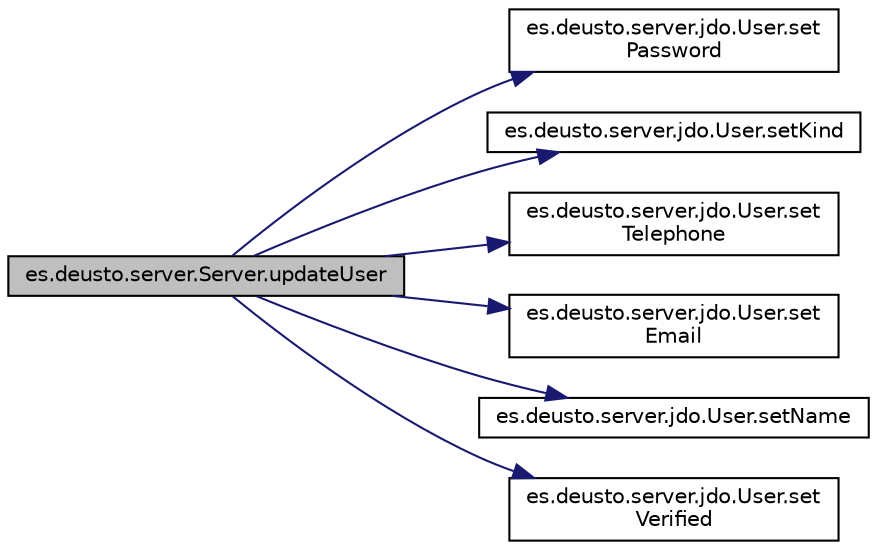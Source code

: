 digraph "es.deusto.server.Server.updateUser"
{
 // LATEX_PDF_SIZE
  edge [fontname="Helvetica",fontsize="10",labelfontname="Helvetica",labelfontsize="10"];
  node [fontname="Helvetica",fontsize="10",shape=record];
  rankdir="LR";
  Node60 [label="es.deusto.server.Server.updateUser",height=0.2,width=0.4,color="black", fillcolor="grey75", style="filled", fontcolor="black",tooltip=" "];
  Node60 -> Node61 [color="midnightblue",fontsize="10",style="solid",fontname="Helvetica"];
  Node61 [label="es.deusto.server.jdo.User.set\lPassword",height=0.2,width=0.4,color="black", fillcolor="white", style="filled",URL="$classes_1_1deusto_1_1server_1_1jdo_1_1_user.html#a2e052b5a7cab949f61580edf44bbd233",tooltip=" "];
  Node60 -> Node62 [color="midnightblue",fontsize="10",style="solid",fontname="Helvetica"];
  Node62 [label="es.deusto.server.jdo.User.setKind",height=0.2,width=0.4,color="black", fillcolor="white", style="filled",URL="$classes_1_1deusto_1_1server_1_1jdo_1_1_user.html#a51f43dafe91750e8d465812be3bc55ea",tooltip=" "];
  Node60 -> Node63 [color="midnightblue",fontsize="10",style="solid",fontname="Helvetica"];
  Node63 [label="es.deusto.server.jdo.User.set\lTelephone",height=0.2,width=0.4,color="black", fillcolor="white", style="filled",URL="$classes_1_1deusto_1_1server_1_1jdo_1_1_user.html#abbe2100e45562377af86700795a96b78",tooltip=" "];
  Node60 -> Node64 [color="midnightblue",fontsize="10",style="solid",fontname="Helvetica"];
  Node64 [label="es.deusto.server.jdo.User.set\lEmail",height=0.2,width=0.4,color="black", fillcolor="white", style="filled",URL="$classes_1_1deusto_1_1server_1_1jdo_1_1_user.html#affc32b9cc71d8e45cb695339b34a2abd",tooltip=" "];
  Node60 -> Node65 [color="midnightblue",fontsize="10",style="solid",fontname="Helvetica"];
  Node65 [label="es.deusto.server.jdo.User.setName",height=0.2,width=0.4,color="black", fillcolor="white", style="filled",URL="$classes_1_1deusto_1_1server_1_1jdo_1_1_user.html#a1684a5a2d021ec4c3137a46a4e76d0c7",tooltip=" "];
  Node60 -> Node66 [color="midnightblue",fontsize="10",style="solid",fontname="Helvetica"];
  Node66 [label="es.deusto.server.jdo.User.set\lVerified",height=0.2,width=0.4,color="black", fillcolor="white", style="filled",URL="$classes_1_1deusto_1_1server_1_1jdo_1_1_user.html#ace7b8045c2ee8fc565208b37cb77e894",tooltip=" "];
}

